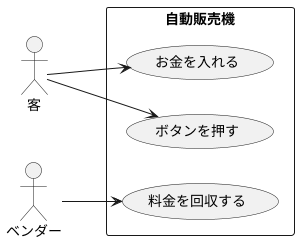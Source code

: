 @startuml 6-4
left to right direction

actor 客 as Customer
actor ベンダー as Vendor

rectangle 自動販売機 {
  Customer --> (お金を入れる)
  Customer --> (ボタンを押す)
  Vendor --> (料金を回収する)
}

@enduml
